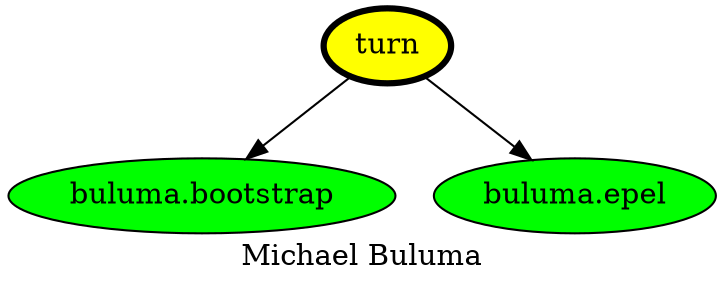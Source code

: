 digraph PhiloDilemma {
  label = "Michael Buluma" ;
  overlap=false
  {
    "turn" [fillcolor=yellow style=filled penwidth=3]
    "buluma.bootstrap" [fillcolor=green style=filled]
    "buluma.epel" [fillcolor=green style=filled]
  }
  "turn" -> "buluma.bootstrap"
  "turn" -> "buluma.epel"
}
